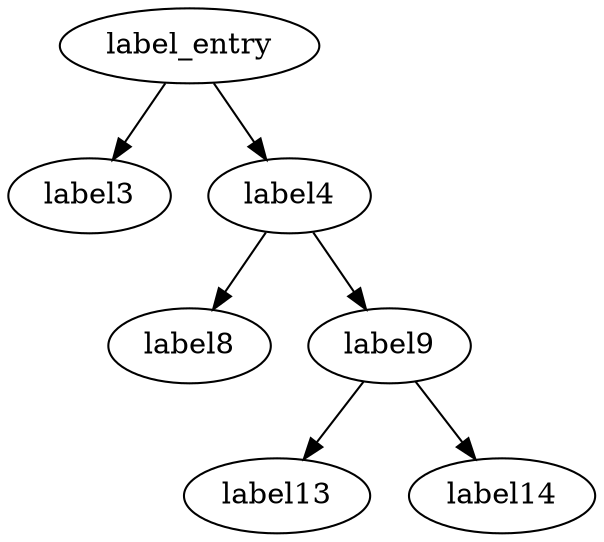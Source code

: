 digraph G {
	label_entry->label3;
	label_entry->label4;
	label4->label8;
	label4->label9;
	label9->label13;
	label9->label14;
}
